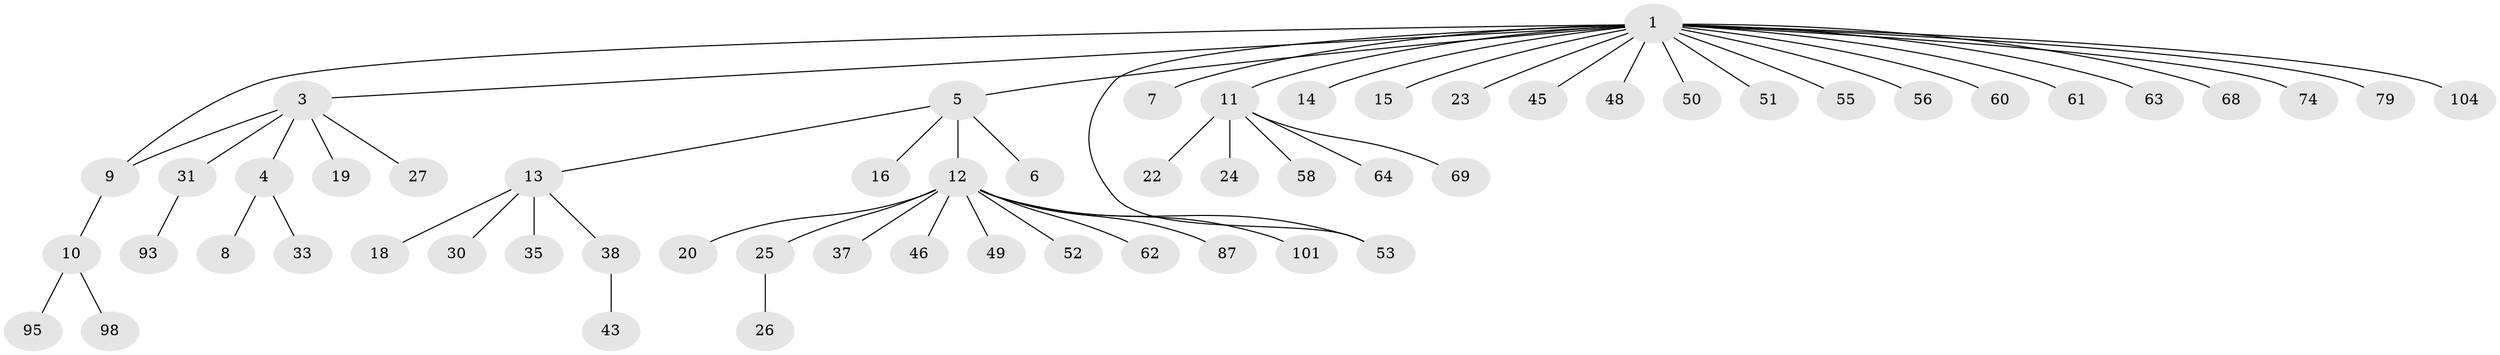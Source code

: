 // original degree distribution, {9: 0.008771929824561403, 15: 0.008771929824561403, 10: 0.017543859649122806, 4: 0.043859649122807015, 7: 0.017543859649122806, 1: 0.6842105263157895, 3: 0.06140350877192982, 6: 0.008771929824561403, 8: 0.017543859649122806, 5: 0.008771929824561403, 2: 0.12280701754385964}
// Generated by graph-tools (version 1.1) at 2025/14/03/09/25 04:14:37]
// undirected, 57 vertices, 58 edges
graph export_dot {
graph [start="1"]
  node [color=gray90,style=filled];
  1 [super="+2"];
  3 [super="+32+29+34+86"];
  4 [super="+28+36"];
  5 [super="+21+107"];
  6;
  7;
  8;
  9;
  10;
  11;
  12 [super="+17"];
  13 [super="+47+42+67+65+106"];
  14;
  15;
  16;
  18 [super="+80+103+99"];
  19 [super="+44+84"];
  20;
  22;
  23;
  24 [super="+76"];
  25 [super="+77+91+92+81+85"];
  26;
  27;
  30 [super="+108"];
  31;
  33;
  35 [super="+96"];
  37 [super="+110"];
  38 [super="+39+75+72+66+41+40"];
  43;
  45;
  46;
  48;
  49;
  50;
  51 [super="+59+71+94"];
  52 [super="+83"];
  53 [super="+89+54"];
  55;
  56;
  58;
  60;
  61;
  62 [super="+111+90"];
  63;
  64;
  68;
  69 [super="+78"];
  74;
  79;
  87;
  93;
  95;
  98;
  101;
  104;
  1 -- 5;
  1 -- 9;
  1 -- 14;
  1 -- 48;
  1 -- 55;
  1 -- 63;
  1 -- 79;
  1 -- 104;
  1 -- 3;
  1 -- 68;
  1 -- 7;
  1 -- 74;
  1 -- 11;
  1 -- 45;
  1 -- 15;
  1 -- 50;
  1 -- 51;
  1 -- 23;
  1 -- 56;
  1 -- 60;
  1 -- 61;
  1 -- 53;
  3 -- 4;
  3 -- 9;
  3 -- 19;
  3 -- 27;
  3 -- 31;
  4 -- 8;
  4 -- 33;
  5 -- 6;
  5 -- 12;
  5 -- 13;
  5 -- 16;
  9 -- 10;
  10 -- 95;
  10 -- 98;
  11 -- 22;
  11 -- 24;
  11 -- 58;
  11 -- 64;
  11 -- 69;
  12 -- 20;
  12 -- 49;
  12 -- 52;
  12 -- 53;
  12 -- 62;
  12 -- 87;
  12 -- 101;
  12 -- 37;
  12 -- 25;
  12 -- 46;
  13 -- 18;
  13 -- 30;
  13 -- 35;
  13 -- 38;
  25 -- 26;
  31 -- 93;
  38 -- 43;
}
